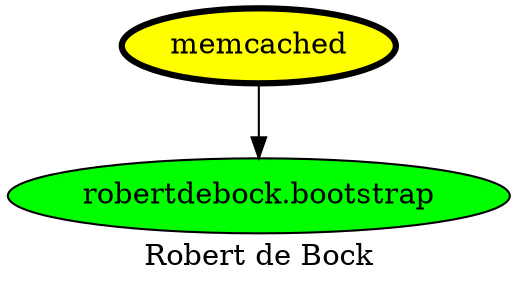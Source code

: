 digraph PhiloDilemma {
  label = "Robert de Bock" ;
  overlap=false
  {
    "memcached" [fillcolor=yellow style=filled penwidth=3]
    "robertdebock.bootstrap" [fillcolor=green style=filled]
  }
  "memcached" -> "robertdebock.bootstrap"
}
